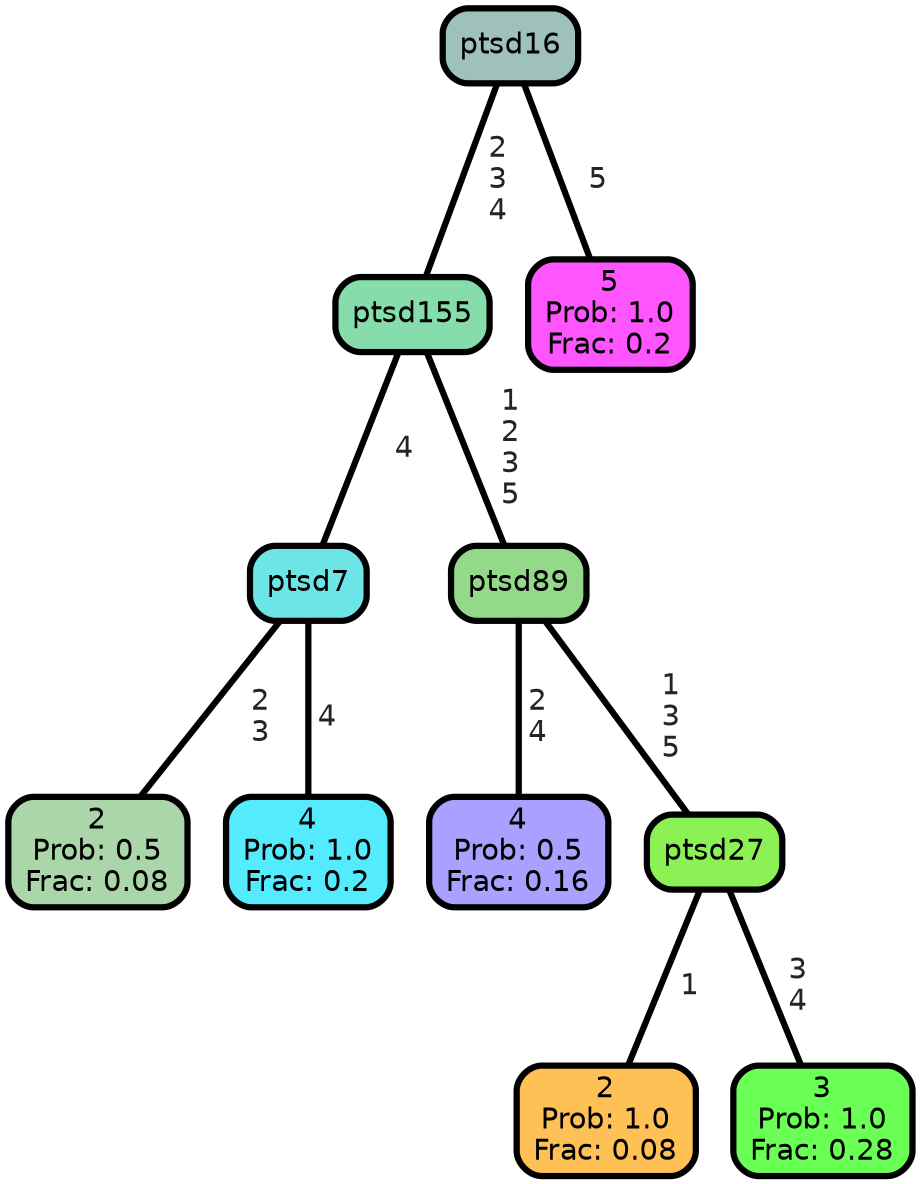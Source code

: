 graph Tree {
node [shape=box, style="filled, rounded",color="black",penwidth="3",fontcolor="black",                 fontname=helvetica] ;
graph [ranksep="0 equally", splines=straight,                 bgcolor=transparent, dpi=200] ;
edge [fontname=helvetica, fontweight=bold,fontcolor=grey14,color=black] ;
0 [label="2
Prob: 0.5
Frac: 0.08", fillcolor="#aad6aa"] ;
1 [label="ptsd7", fillcolor="#6de5e6"] ;
2 [label="4
Prob: 1.0
Frac: 0.2", fillcolor="#55ebff"] ;
3 [label="ptsd155", fillcolor="#86dcaa"] ;
4 [label="4
Prob: 0.5
Frac: 0.16", fillcolor="#aaa0ff"] ;
5 [label="ptsd89", fillcolor="#94d889"] ;
6 [label="2
Prob: 1.0
Frac: 0.08", fillcolor="#ffc155"] ;
7 [label="ptsd27", fillcolor="#8bf155"] ;
8 [label="3
Prob: 1.0
Frac: 0.28", fillcolor="#6aff55"] ;
9 [label="ptsd16", fillcolor="#9ec1bb"] ;
10 [label="5
Prob: 1.0
Frac: 0.2", fillcolor="#ff55ff"] ;
1 -- 0 [label=" 2\n 3",penwidth=3] ;
1 -- 2 [label=" 4",penwidth=3] ;
3 -- 1 [label=" 4",penwidth=3] ;
3 -- 5 [label=" 1\n 2\n 3\n 5",penwidth=3] ;
5 -- 4 [label=" 2\n 4",penwidth=3] ;
5 -- 7 [label=" 1\n 3\n 5",penwidth=3] ;
7 -- 6 [label=" 1",penwidth=3] ;
7 -- 8 [label=" 3\n 4",penwidth=3] ;
9 -- 3 [label=" 2\n 3\n 4",penwidth=3] ;
9 -- 10 [label=" 5",penwidth=3] ;
{rank = same;}}